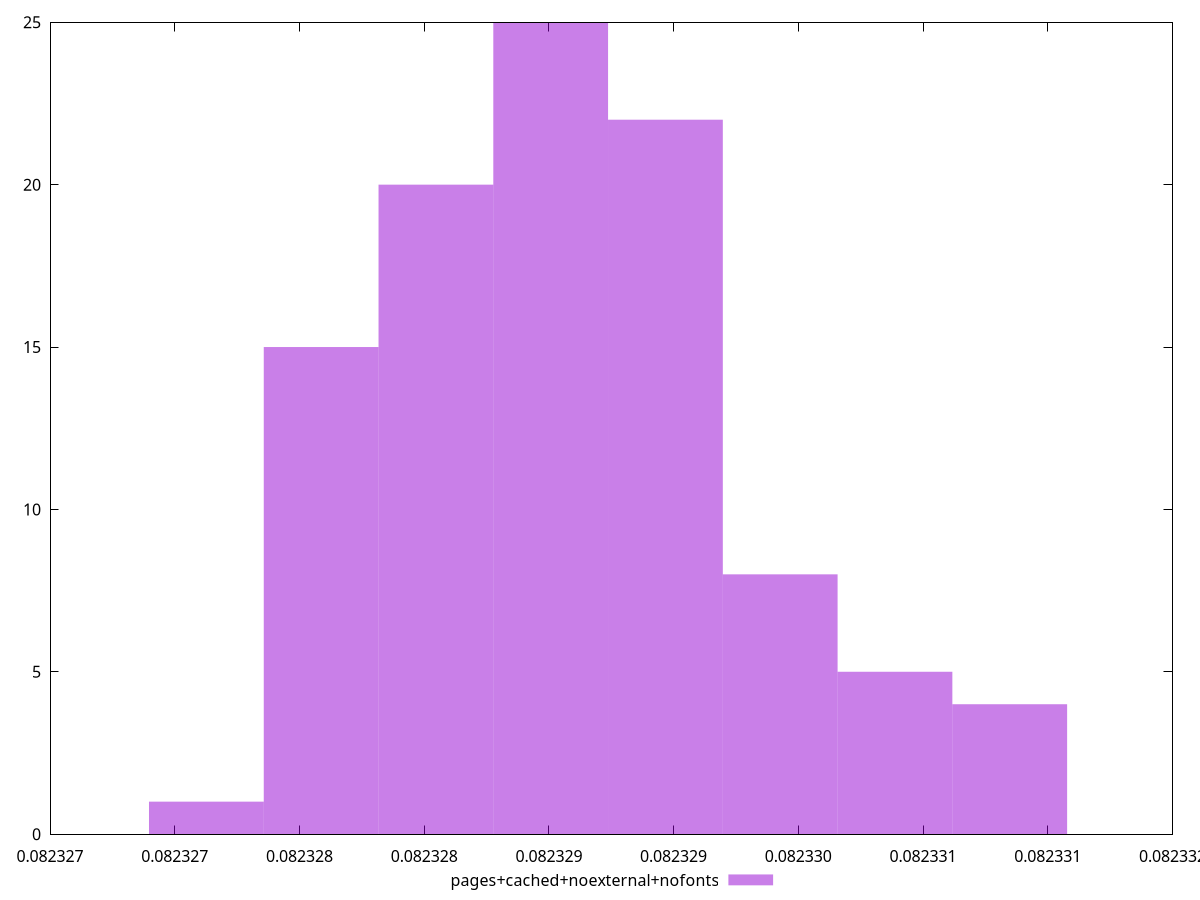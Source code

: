 $_pagesCachedNoexternalNofonts <<EOF
0.08232854708696524 20
0.08232946726229774 22
0.08232900717463149 25
0.08232808699929899 15
0.08233038743763024 5
0.082329927349964 8
0.0823308475252965 4
0.08232762691163273 1
EOF
set key outside below
set terminal pngcairo
set output "report_00004_2020-11-02T20-21-41.718Z/total-byte-weight/pages+cached+noexternal+nofonts//hist.png"
set yrange [0:25]
set boxwidth 4.6008766625292826e-7
set style fill transparent solid 0.5 noborder
plot $_pagesCachedNoexternalNofonts title "pages+cached+noexternal+nofonts" with boxes ,